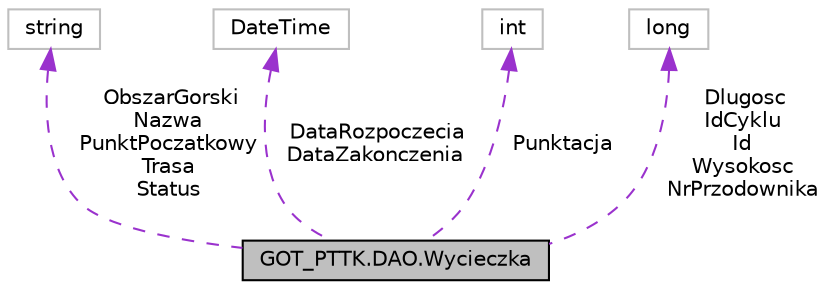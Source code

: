 digraph "GOT_PTTK.DAO.Wycieczka"
{
 // INTERACTIVE_SVG=YES
  edge [fontname="Helvetica",fontsize="10",labelfontname="Helvetica",labelfontsize="10"];
  node [fontname="Helvetica",fontsize="10",shape=record];
  Node1 [label="GOT_PTTK.DAO.Wycieczka",height=0.2,width=0.4,color="black", fillcolor="grey75", style="filled", fontcolor="black"];
  Node2 -> Node1 [dir="back",color="darkorchid3",fontsize="10",style="dashed",label=" ObszarGorski\nNazwa\nPunktPoczatkowy\nTrasa\nStatus" ,fontname="Helvetica"];
  Node2 [label="string",height=0.2,width=0.4,color="grey75", fillcolor="white", style="filled"];
  Node3 -> Node1 [dir="back",color="darkorchid3",fontsize="10",style="dashed",label=" DataRozpoczecia\nDataZakonczenia" ,fontname="Helvetica"];
  Node3 [label="DateTime",height=0.2,width=0.4,color="grey75", fillcolor="white", style="filled"];
  Node4 -> Node1 [dir="back",color="darkorchid3",fontsize="10",style="dashed",label=" Punktacja" ,fontname="Helvetica"];
  Node4 [label="int",height=0.2,width=0.4,color="grey75", fillcolor="white", style="filled"];
  Node5 -> Node1 [dir="back",color="darkorchid3",fontsize="10",style="dashed",label=" Dlugosc\nIdCyklu\nId\nWysokosc\nNrPrzodownika" ,fontname="Helvetica"];
  Node5 [label="long",height=0.2,width=0.4,color="grey75", fillcolor="white", style="filled"];
}
